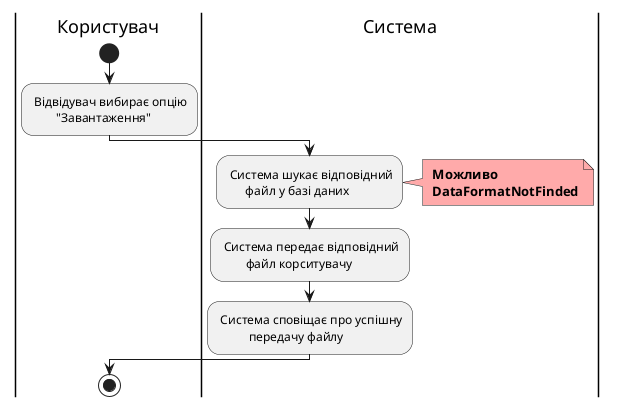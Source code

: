 <center style="
    border-radius:4px;
    border: 1px solid #cfd7e6;
    box-shadow: 0 1px 3px 0 rgba(89,105,129,.05), 0 1px 1px 0 rgba(0,0,0,.025);
    padding: 1em;"
    >

@startuml
    |Користувач|
        start
        : Відвідувач вибирає опцію 
                "Завантаження";
    |Система|
        : Система шукає відповідний 
              файл у базі даних;
        note right #ffaaaa
        <b> Можливо
        <b> DataFormatNotFinded
        end note
        : Система передає відповідний 
                файл корситувачу;
        : Система сповіщає про успішну
                  передачу файлу;

    |Користувач|
        stop;

@enduml

</center>